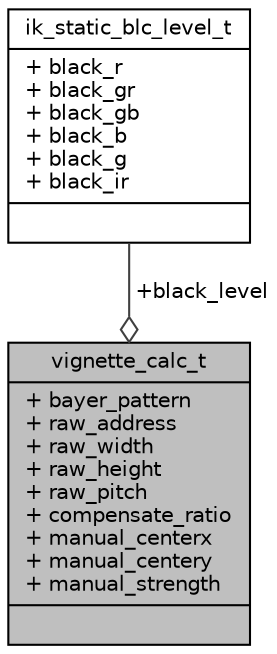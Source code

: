 digraph "vignette_calc_t"
{
 // INTERACTIVE_SVG=YES
 // LATEX_PDF_SIZE
  bgcolor="transparent";
  edge [fontname="Helvetica",fontsize="10",labelfontname="Helvetica",labelfontsize="10"];
  node [fontname="Helvetica",fontsize="10",shape=record];
  Node1 [label="{vignette_calc_t\n|+ bayer_pattern\l+ raw_address\l+ raw_width\l+ raw_height\l+ raw_pitch\l+ compensate_ratio\l+ manual_centerx\l+ manual_centery\l+ manual_strength\l|}",height=0.2,width=0.4,color="black", fillcolor="grey75", style="filled", fontcolor="black",tooltip="Description of vignette calculation structure."];
  Node2 -> Node1 [color="grey25",fontsize="10",style="solid",label=" +black_level" ,arrowhead="odiamond",fontname="Helvetica"];
  Node2 [label="{ik_static_blc_level_t\n|+ black_r\l+ black_gr\l+ black_gb\l+ black_b\l+ black_g\l+ black_ir\l|}",height=0.2,width=0.4,color="black",URL="$db/d82/structik__static__blc__level__t.html",tooltip=" "];
}
